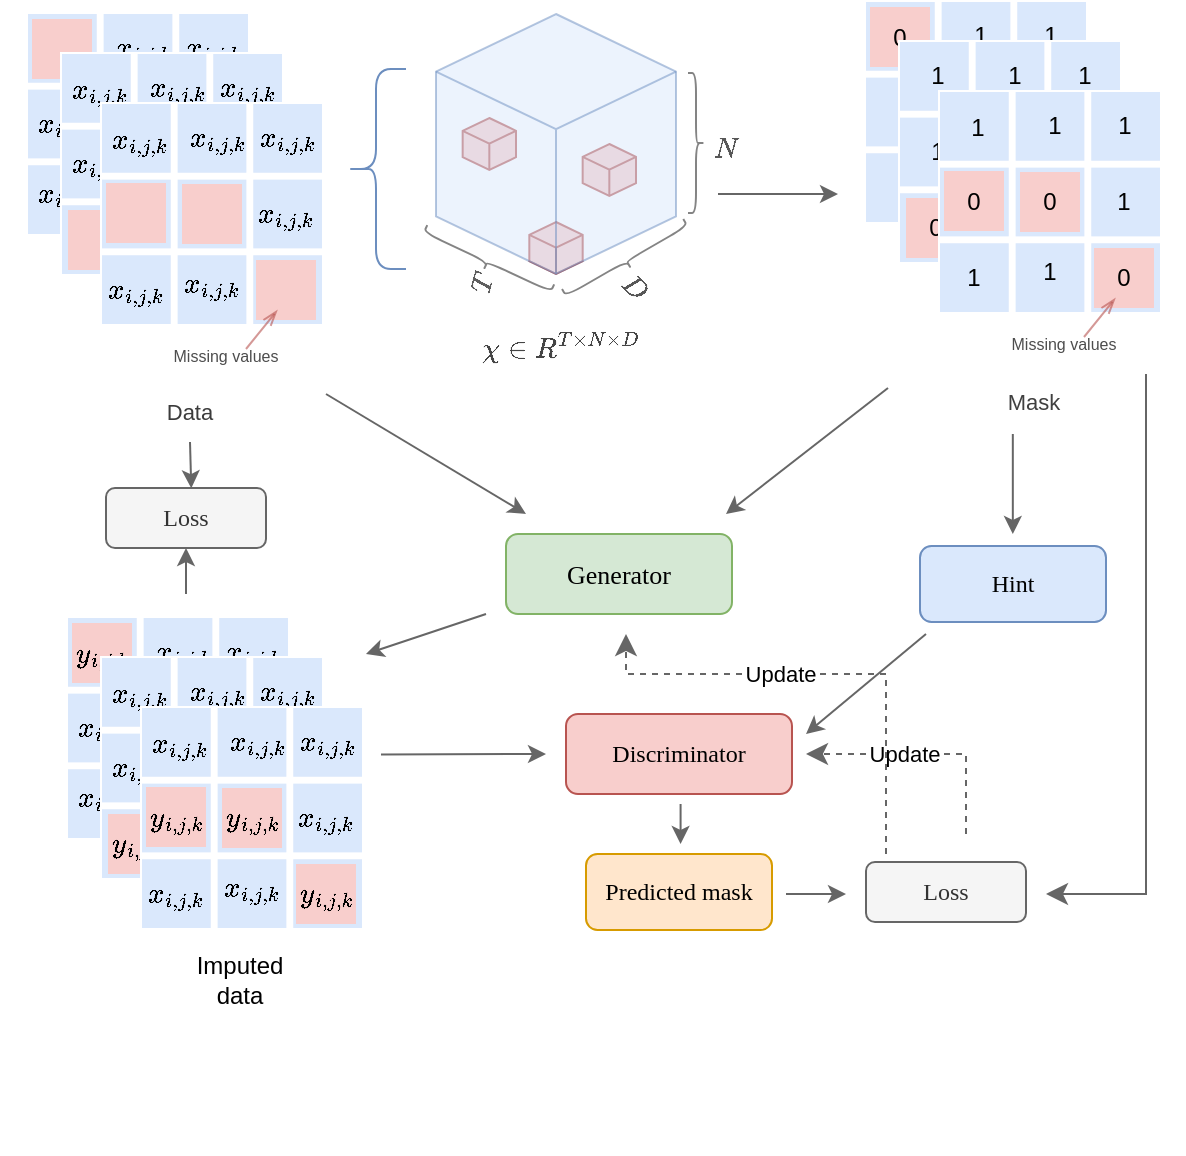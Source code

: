 <mxfile version="24.3.1" type="device">
  <diagram name="Page-1" id="YhezpF31wJ6bJmdl2Y2Z">
    <mxGraphModel dx="992" dy="638" grid="1" gridSize="10" guides="1" tooltips="1" connect="1" arrows="1" fold="1" page="1" pageScale="1" pageWidth="850" pageHeight="1100" math="1" shadow="0">
      <root>
        <mxCell id="0" />
        <mxCell id="1" parent="0" />
        <mxCell id="z5iBcChrrLm1V1ggghq2-243" value="" style="group" vertex="1" connectable="0" parent="1">
          <mxGeometry x="70" y="40" width="455.657" height="260" as="geometry" />
        </mxCell>
        <mxCell id="z5iBcChrrLm1V1ggghq2-235" value="" style="group;rotation=60;" vertex="1" connectable="0" parent="z5iBcChrrLm1V1ggghq2-243">
          <mxGeometry x="287.33" y="100.5" width="177.67" height="81" as="geometry" />
        </mxCell>
        <mxCell id="z5iBcChrrLm1V1ggghq2-236" value="" style="shape=curlyBracket;whiteSpace=wrap;html=1;rounded=1;labelPosition=left;verticalLabelPosition=middle;align=right;verticalAlign=middle;fillColor=#f5f5f5;strokeColor=#666666;rotation=-120;fontColor=#333333;opacity=80;" vertex="1" parent="z5iBcChrrLm1V1ggghq2-235">
          <mxGeometry x="19" y="-12" width="8" height="70" as="geometry" />
        </mxCell>
        <mxCell id="z5iBcChrrLm1V1ggghq2-237" value="&lt;div&gt;&lt;font color=&quot;#575757&quot;&gt;$$D$$&lt;/font&gt;&lt;/div&gt;" style="text;html=1;align=center;verticalAlign=middle;whiteSpace=wrap;rounded=0;rotation=45;" vertex="1" parent="z5iBcChrrLm1V1ggghq2-235">
          <mxGeometry x="-2" y="21" width="60" height="30" as="geometry" />
        </mxCell>
        <mxCell id="z5iBcChrrLm1V1ggghq2-240" value="&lt;font color=&quot;#454545&quot;&gt;$$\mathbf{\chi} \in R^{T\times N\times D}$$&lt;/font&gt;" style="text;html=1;align=center;verticalAlign=middle;whiteSpace=wrap;rounded=0;" vertex="1" parent="z5iBcChrrLm1V1ggghq2-235">
          <mxGeometry x="-197.33" y="51" width="375" height="30" as="geometry" />
        </mxCell>
        <mxCell id="z5iBcChrrLm1V1ggghq2-242" value="" style="group" vertex="1" connectable="0" parent="z5iBcChrrLm1V1ggghq2-243">
          <mxGeometry width="390" height="220" as="geometry" />
        </mxCell>
        <mxCell id="z5iBcChrrLm1V1ggghq2-13" value="" style="shape=curlyBracket;whiteSpace=wrap;html=1;rounded=1;labelPosition=left;verticalLabelPosition=middle;align=right;verticalAlign=middle;fillColor=#dae8fc;strokeColor=#6c8ebf;" vertex="1" parent="z5iBcChrrLm1V1ggghq2-242">
          <mxGeometry x="170" y="27.5" width="30" height="100" as="geometry" />
        </mxCell>
        <mxCell id="z5iBcChrrLm1V1ggghq2-209" value="" style="group" vertex="1" connectable="0" parent="z5iBcChrrLm1V1ggghq2-242">
          <mxGeometry width="170" height="220" as="geometry" />
        </mxCell>
        <mxCell id="z5iBcChrrLm1V1ggghq2-32" value="" style="group;fillColor=none;" vertex="1" connectable="0" parent="z5iBcChrrLm1V1ggghq2-209">
          <mxGeometry width="133" height="110" as="geometry" />
        </mxCell>
        <mxCell id="z5iBcChrrLm1V1ggghq2-118" value="" style="whiteSpace=wrap;html=1;aspect=fixed;strokeColor=none;" vertex="1" parent="z5iBcChrrLm1V1ggghq2-32">
          <mxGeometry x="10" y="-1" width="111" height="111" as="geometry" />
        </mxCell>
        <mxCell id="z5iBcChrrLm1V1ggghq2-10" value="" style="html=1;verticalLabelPosition=bottom;labelBackgroundColor=#ffffff;verticalAlign=top;shadow=0;dashed=0;strokeWidth=1;shape=mxgraph.ios7ui.iconGrid;fillColor=#dae8fc;gridSize=3,3;strokeColor=#6c8ebf;" vertex="1" parent="z5iBcChrrLm1V1ggghq2-32">
          <mxGeometry x="11" width="110" height="110" as="geometry" />
        </mxCell>
        <mxCell id="z5iBcChrrLm1V1ggghq2-18" value="" style="whiteSpace=wrap;html=1;aspect=fixed;fillColor=#f8cecc;strokeColor=none;" vertex="1" parent="z5iBcChrrLm1V1ggghq2-32">
          <mxGeometry x="51" y="40" width="30" height="30" as="geometry" />
        </mxCell>
        <mxCell id="z5iBcChrrLm1V1ggghq2-20" value="" style="whiteSpace=wrap;html=1;aspect=fixed;fillColor=#f8cecc;strokeColor=none;" vertex="1" parent="z5iBcChrrLm1V1ggghq2-32">
          <mxGeometry x="13" y="2.5" width="30" height="30" as="geometry" />
        </mxCell>
        <mxCell id="z5iBcChrrLm1V1ggghq2-22" value="&lt;div&gt;$$x_{i,j,k}$$&lt;/div&gt;" style="text;html=1;align=center;verticalAlign=middle;whiteSpace=wrap;rounded=0;" vertex="1" parent="z5iBcChrrLm1V1ggghq2-32">
          <mxGeometry y="75" width="60" height="30" as="geometry" />
        </mxCell>
        <mxCell id="z5iBcChrrLm1V1ggghq2-24" value="&lt;div&gt;$$x_{i,j,k}$$&lt;/div&gt;" style="text;html=1;align=center;verticalAlign=middle;whiteSpace=wrap;rounded=0;fillColor=none;" vertex="1" parent="z5iBcChrrLm1V1ggghq2-32">
          <mxGeometry y="40" width="60" height="30" as="geometry" />
        </mxCell>
        <mxCell id="z5iBcChrrLm1V1ggghq2-25" value="&lt;div&gt;$$x_{i,j,k}$$&lt;/div&gt;" style="text;html=1;align=center;verticalAlign=middle;whiteSpace=wrap;rounded=0;" vertex="1" parent="z5iBcChrrLm1V1ggghq2-32">
          <mxGeometry x="41" y="3" width="55" height="27" as="geometry" />
        </mxCell>
        <mxCell id="z5iBcChrrLm1V1ggghq2-26" value="&lt;div&gt;$$x_{i,j,k}$$&lt;/div&gt;" style="text;html=1;align=center;verticalAlign=middle;whiteSpace=wrap;rounded=0;" vertex="1" parent="z5iBcChrrLm1V1ggghq2-32">
          <mxGeometry x="36" y="75" width="60" height="30" as="geometry" />
        </mxCell>
        <mxCell id="z5iBcChrrLm1V1ggghq2-28" value="&lt;div&gt;$$x_{i,j,k}$$&lt;/div&gt;" style="text;html=1;align=center;verticalAlign=middle;whiteSpace=wrap;rounded=0;" vertex="1" parent="z5iBcChrrLm1V1ggghq2-32">
          <mxGeometry x="73" y="40" width="60" height="30" as="geometry" />
        </mxCell>
        <mxCell id="z5iBcChrrLm1V1ggghq2-31" value="&lt;div&gt;$$x_{i,j,k}$$&lt;/div&gt;" style="text;html=1;align=center;verticalAlign=middle;whiteSpace=wrap;rounded=0;" vertex="1" parent="z5iBcChrrLm1V1ggghq2-32">
          <mxGeometry x="75.5" y="3" width="55" height="27" as="geometry" />
        </mxCell>
        <mxCell id="z5iBcChrrLm1V1ggghq2-207" value="&lt;div&gt;$$x_{i,j,k}$$&lt;/div&gt;" style="text;html=1;align=center;verticalAlign=middle;whiteSpace=wrap;rounded=0;" vertex="1" parent="z5iBcChrrLm1V1ggghq2-32">
          <mxGeometry x="72.5" y="76" width="60" height="30" as="geometry" />
        </mxCell>
        <mxCell id="z5iBcChrrLm1V1ggghq2-178" value="" style="group;fillColor=none;" vertex="1" connectable="0" parent="z5iBcChrrLm1V1ggghq2-209">
          <mxGeometry x="17" y="20" width="133" height="110" as="geometry" />
        </mxCell>
        <mxCell id="z5iBcChrrLm1V1ggghq2-179" value="" style="whiteSpace=wrap;html=1;aspect=fixed;strokeColor=none;" vertex="1" parent="z5iBcChrrLm1V1ggghq2-178">
          <mxGeometry x="10" y="-1" width="111" height="111" as="geometry" />
        </mxCell>
        <mxCell id="z5iBcChrrLm1V1ggghq2-180" value="" style="html=1;verticalLabelPosition=bottom;labelBackgroundColor=#ffffff;verticalAlign=top;shadow=0;dashed=0;strokeWidth=1;shape=mxgraph.ios7ui.iconGrid;fillColor=#dae8fc;gridSize=3,3;strokeColor=#6c8ebf;" vertex="1" parent="z5iBcChrrLm1V1ggghq2-178">
          <mxGeometry x="11" width="110" height="110" as="geometry" />
        </mxCell>
        <mxCell id="z5iBcChrrLm1V1ggghq2-181" value="" style="whiteSpace=wrap;html=1;aspect=fixed;fillColor=#f8cecc;strokeColor=none;" vertex="1" parent="z5iBcChrrLm1V1ggghq2-178">
          <mxGeometry x="51" y="40" width="30" height="30" as="geometry" />
        </mxCell>
        <mxCell id="z5iBcChrrLm1V1ggghq2-182" value="" style="whiteSpace=wrap;html=1;aspect=fixed;fillColor=#f8cecc;strokeColor=none;" vertex="1" parent="z5iBcChrrLm1V1ggghq2-178">
          <mxGeometry x="88" y="78" width="30" height="30" as="geometry" />
        </mxCell>
        <mxCell id="z5iBcChrrLm1V1ggghq2-183" value="&lt;div&gt;$$x_{i,j,k}$$&lt;/div&gt;" style="text;html=1;align=center;verticalAlign=middle;whiteSpace=wrap;rounded=0;" vertex="1" parent="z5iBcChrrLm1V1ggghq2-178">
          <mxGeometry y="3" width="60" height="30" as="geometry" />
        </mxCell>
        <mxCell id="z5iBcChrrLm1V1ggghq2-184" value="&lt;div&gt;$$x_{i,j,k}$$&lt;/div&gt;" style="text;html=1;align=center;verticalAlign=middle;whiteSpace=wrap;rounded=0;fillColor=none;" vertex="1" parent="z5iBcChrrLm1V1ggghq2-178">
          <mxGeometry y="40" width="60" height="30" as="geometry" />
        </mxCell>
        <mxCell id="z5iBcChrrLm1V1ggghq2-185" value="&lt;div&gt;$$x_{i,j,k}$$&lt;/div&gt;" style="text;html=1;align=center;verticalAlign=middle;whiteSpace=wrap;rounded=0;" vertex="1" parent="z5iBcChrrLm1V1ggghq2-178">
          <mxGeometry x="41" y="3" width="55" height="27" as="geometry" />
        </mxCell>
        <mxCell id="z5iBcChrrLm1V1ggghq2-186" value="&lt;div&gt;$$x_{i,j,k}$$&lt;/div&gt;" style="text;html=1;align=center;verticalAlign=middle;whiteSpace=wrap;rounded=0;" vertex="1" parent="z5iBcChrrLm1V1ggghq2-178">
          <mxGeometry x="36" y="75" width="60" height="30" as="geometry" />
        </mxCell>
        <mxCell id="z5iBcChrrLm1V1ggghq2-187" value="&lt;div&gt;$$x_{i,j,k}$$&lt;/div&gt;" style="text;html=1;align=center;verticalAlign=middle;whiteSpace=wrap;rounded=0;" vertex="1" parent="z5iBcChrrLm1V1ggghq2-178">
          <mxGeometry x="73" y="40" width="60" height="30" as="geometry" />
        </mxCell>
        <mxCell id="z5iBcChrrLm1V1ggghq2-188" value="" style="whiteSpace=wrap;html=1;aspect=fixed;fillColor=#f8cecc;strokeColor=none;" vertex="1" parent="z5iBcChrrLm1V1ggghq2-178">
          <mxGeometry x="14" y="78" width="30" height="30" as="geometry" />
        </mxCell>
        <mxCell id="z5iBcChrrLm1V1ggghq2-189" value="&lt;div&gt;$$x_{i,j,k}$$&lt;/div&gt;" style="text;html=1;align=center;verticalAlign=middle;whiteSpace=wrap;rounded=0;" vertex="1" parent="z5iBcChrrLm1V1ggghq2-178">
          <mxGeometry x="75.5" y="3" width="55" height="27" as="geometry" />
        </mxCell>
        <mxCell id="z5iBcChrrLm1V1ggghq2-192" value="" style="group;fillColor=none;fontColor=#474747;" vertex="1" connectable="0" parent="z5iBcChrrLm1V1ggghq2-209">
          <mxGeometry x="37" y="45" width="133" height="175" as="geometry" />
        </mxCell>
        <mxCell id="z5iBcChrrLm1V1ggghq2-193" value="" style="whiteSpace=wrap;html=1;aspect=fixed;strokeColor=none;" vertex="1" parent="z5iBcChrrLm1V1ggghq2-192">
          <mxGeometry x="10" y="-1" width="111" height="111" as="geometry" />
        </mxCell>
        <mxCell id="z5iBcChrrLm1V1ggghq2-194" value="" style="html=1;verticalLabelPosition=bottom;labelBackgroundColor=#ffffff;verticalAlign=top;shadow=0;dashed=0;strokeWidth=1;shape=mxgraph.ios7ui.iconGrid;fillColor=#dae8fc;gridSize=3,3;strokeColor=#6c8ebf;" vertex="1" parent="z5iBcChrrLm1V1ggghq2-192">
          <mxGeometry x="11" width="110" height="110" as="geometry" />
        </mxCell>
        <mxCell id="z5iBcChrrLm1V1ggghq2-195" value="" style="whiteSpace=wrap;html=1;aspect=fixed;fillColor=#f8cecc;strokeColor=none;" vertex="1" parent="z5iBcChrrLm1V1ggghq2-192">
          <mxGeometry x="51" y="40" width="30" height="30" as="geometry" />
        </mxCell>
        <mxCell id="z5iBcChrrLm1V1ggghq2-196" value="" style="whiteSpace=wrap;html=1;aspect=fixed;fillColor=#f8cecc;strokeColor=none;" vertex="1" parent="z5iBcChrrLm1V1ggghq2-192">
          <mxGeometry x="88" y="78" width="30" height="30" as="geometry" />
        </mxCell>
        <mxCell id="z5iBcChrrLm1V1ggghq2-197" value="&lt;div&gt;$$x_{i,j,k}$$&lt;/div&gt;" style="text;html=1;align=center;verticalAlign=middle;whiteSpace=wrap;rounded=0;" vertex="1" parent="z5iBcChrrLm1V1ggghq2-192">
          <mxGeometry y="3" width="60" height="30" as="geometry" />
        </mxCell>
        <mxCell id="z5iBcChrrLm1V1ggghq2-199" value="&lt;div&gt;$$x_{i,j,k}$$&lt;/div&gt;" style="text;html=1;align=center;verticalAlign=middle;whiteSpace=wrap;rounded=0;" vertex="1" parent="z5iBcChrrLm1V1ggghq2-192">
          <mxGeometry x="41" y="3" width="55" height="27" as="geometry" />
        </mxCell>
        <mxCell id="z5iBcChrrLm1V1ggghq2-200" value="&lt;div&gt;$$x_{i,j,k}$$&lt;/div&gt;" style="text;html=1;align=center;verticalAlign=middle;whiteSpace=wrap;rounded=0;" vertex="1" parent="z5iBcChrrLm1V1ggghq2-192">
          <mxGeometry x="36" y="75" width="60" height="30" as="geometry" />
        </mxCell>
        <mxCell id="z5iBcChrrLm1V1ggghq2-201" value="&lt;div&gt;$$x_{i,j,k}$$&lt;/div&gt;" style="text;html=1;align=center;verticalAlign=middle;whiteSpace=wrap;rounded=0;" vertex="1" parent="z5iBcChrrLm1V1ggghq2-192">
          <mxGeometry x="73" y="40" width="60" height="30" as="geometry" />
        </mxCell>
        <mxCell id="z5iBcChrrLm1V1ggghq2-202" value="" style="whiteSpace=wrap;html=1;aspect=fixed;fillColor=#f8cecc;strokeColor=none;" vertex="1" parent="z5iBcChrrLm1V1ggghq2-192">
          <mxGeometry x="13" y="39.5" width="30" height="30" as="geometry" />
        </mxCell>
        <mxCell id="z5iBcChrrLm1V1ggghq2-203" value="&lt;div&gt;$$x_{i,j,k}$$&lt;/div&gt;" style="text;html=1;align=center;verticalAlign=middle;whiteSpace=wrap;rounded=0;" vertex="1" parent="z5iBcChrrLm1V1ggghq2-192">
          <mxGeometry x="75.5" y="3" width="55" height="27" as="geometry" />
        </mxCell>
        <mxCell id="z5iBcChrrLm1V1ggghq2-198" value="&lt;div&gt;$$x_{i,j,k}$$&lt;/div&gt;" style="text;html=1;align=center;verticalAlign=middle;whiteSpace=wrap;rounded=0;fillColor=none;" vertex="1" parent="z5iBcChrrLm1V1ggghq2-192">
          <mxGeometry x="-2" y="78" width="60" height="30" as="geometry" />
        </mxCell>
        <mxCell id="z5iBcChrrLm1V1ggghq2-211" value="&lt;font style=&quot;font-size: 8px;&quot; color=&quot;#4d4d4d&quot;&gt;Missing values&lt;/font&gt;" style="text;html=1;align=center;verticalAlign=middle;whiteSpace=wrap;rounded=0;" vertex="1" parent="z5iBcChrrLm1V1ggghq2-192">
          <mxGeometry x="43" y="110" width="60" height="30" as="geometry" />
        </mxCell>
        <mxCell id="z5iBcChrrLm1V1ggghq2-214" value="" style="endArrow=openThin;html=1;rounded=0;curved=1;fillColor=#f8cecc;strokeColor=#b85450;opacity=60;entryX=1.044;entryY=0.939;entryDx=0;entryDy=0;entryPerimeter=0;endFill=0;" edge="1" parent="z5iBcChrrLm1V1ggghq2-192" target="z5iBcChrrLm1V1ggghq2-200">
          <mxGeometry width="50" height="50" relative="1" as="geometry">
            <mxPoint x="83" y="122.5" as="sourcePoint" />
            <mxPoint x="103" y="102.5" as="targetPoint" />
          </mxGeometry>
        </mxCell>
        <mxCell id="z5iBcChrrLm1V1ggghq2-324" value="&lt;div style=&quot;font-size: 11px;&quot;&gt;&lt;font style=&quot;font-size: 11px;&quot; color=&quot;#3b3b3b&quot;&gt;Data&lt;/font&gt;&lt;/div&gt;" style="text;html=1;align=center;verticalAlign=middle;whiteSpace=wrap;rounded=0;" vertex="1" parent="z5iBcChrrLm1V1ggghq2-192">
          <mxGeometry x="25" y="139" width="60" height="30" as="geometry" />
        </mxCell>
        <mxCell id="z5iBcChrrLm1V1ggghq2-225" value="" style="group" vertex="1" connectable="0" parent="z5iBcChrrLm1V1ggghq2-242">
          <mxGeometry x="215" width="133.33" height="200" as="geometry" />
        </mxCell>
        <mxCell id="z5iBcChrrLm1V1ggghq2-231" value="" style="group;rotation=115;" vertex="1" connectable="0" parent="z5iBcChrrLm1V1ggghq2-225">
          <mxGeometry x="-10.33" y="103" width="60" height="70" as="geometry" />
        </mxCell>
        <mxCell id="z5iBcChrrLm1V1ggghq2-228" value="" style="shape=curlyBracket;whiteSpace=wrap;html=1;rounded=1;labelPosition=left;verticalLabelPosition=middle;align=right;verticalAlign=middle;fillColor=#f5f5f5;strokeColor=#666666;rotation=-65;fontColor=#333333;opacity=80;" vertex="1" parent="z5iBcChrrLm1V1ggghq2-231">
          <mxGeometry x="32" y="-14" width="8" height="70" as="geometry" />
        </mxCell>
        <mxCell id="z5iBcChrrLm1V1ggghq2-230" value="&lt;font color=&quot;#5e5e5e&quot;&gt;$$T$$&lt;/font&gt;" style="text;html=1;align=center;verticalAlign=middle;whiteSpace=wrap;rounded=0;rotation=-75;" vertex="1" parent="z5iBcChrrLm1V1ggghq2-231">
          <mxGeometry x="3" y="16.5" width="60" height="30" as="geometry" />
        </mxCell>
        <mxCell id="z5iBcChrrLm1V1ggghq2-241" value="" style="group" vertex="1" connectable="0" parent="z5iBcChrrLm1V1ggghq2-225">
          <mxGeometry width="120.0" height="130" as="geometry" />
        </mxCell>
        <mxCell id="z5iBcChrrLm1V1ggghq2-15" value="" style="html=1;shape=mxgraph.basic.isocube;isoAngle=15;fillColor=#f8cecc;strokeColor=#b85450;" vertex="1" parent="z5iBcChrrLm1V1ggghq2-241">
          <mxGeometry x="73.333" y="65" width="26.667" height="26" as="geometry" />
        </mxCell>
        <mxCell id="z5iBcChrrLm1V1ggghq2-16" value="" style="html=1;shape=mxgraph.basic.isocube;isoAngle=15;fillColor=#f8cecc;strokeColor=#b85450;" vertex="1" parent="z5iBcChrrLm1V1ggghq2-241">
          <mxGeometry x="13.333" y="52" width="26.667" height="26" as="geometry" />
        </mxCell>
        <mxCell id="z5iBcChrrLm1V1ggghq2-17" value="" style="html=1;shape=mxgraph.basic.isocube;isoAngle=15;fillColor=#f8cecc;strokeColor=#b85450;" vertex="1" parent="z5iBcChrrLm1V1ggghq2-241">
          <mxGeometry x="46.667" y="104" width="26.667" height="26" as="geometry" />
        </mxCell>
        <mxCell id="z5iBcChrrLm1V1ggghq2-12" value="" style="html=1;whiteSpace=wrap;shape=isoCube2;backgroundOutline=1;isoAngle=15;fillColor=#DAE8FC;strokeColor=#6c8ebf;opacity=50;fillStyle=auto;" vertex="1" parent="z5iBcChrrLm1V1ggghq2-241">
          <mxGeometry width="120.0" height="130" as="geometry" />
        </mxCell>
        <mxCell id="z5iBcChrrLm1V1ggghq2-232" value="" style="group" vertex="1" connectable="0" parent="z5iBcChrrLm1V1ggghq2-242">
          <mxGeometry x="330" y="29.5" width="60" height="70" as="geometry" />
        </mxCell>
        <mxCell id="z5iBcChrrLm1V1ggghq2-233" value="" style="shape=curlyBracket;whiteSpace=wrap;html=1;rounded=1;labelPosition=left;verticalLabelPosition=middle;align=right;verticalAlign=middle;fillColor=#f5f5f5;strokeColor=#666666;rotation=-180;fontColor=#333333;opacity=80;" vertex="1" parent="z5iBcChrrLm1V1ggghq2-232">
          <mxGeometry x="11" width="8" height="70" as="geometry" />
        </mxCell>
        <mxCell id="z5iBcChrrLm1V1ggghq2-234" value="&lt;div&gt;&lt;font color=&quot;#575757&quot;&gt;$$N$$&lt;/font&gt;&lt;/div&gt;" style="text;html=1;align=center;verticalAlign=middle;whiteSpace=wrap;rounded=0;" vertex="1" parent="z5iBcChrrLm1V1ggghq2-232">
          <mxGeometry y="22" width="60" height="30" as="geometry" />
        </mxCell>
        <mxCell id="z5iBcChrrLm1V1ggghq2-323" value="" style="endArrow=classic;html=1;rounded=0;fillColor=#f5f5f5;strokeColor=#666666;" edge="1" parent="z5iBcChrrLm1V1ggghq2-243">
          <mxGeometry width="50" height="50" relative="1" as="geometry">
            <mxPoint x="356" y="90" as="sourcePoint" />
            <mxPoint x="416" y="90" as="targetPoint" />
          </mxGeometry>
        </mxCell>
        <mxCell id="z5iBcChrrLm1V1ggghq2-375" value="&lt;font face=&quot;Georgia&quot;&gt;Loss&lt;/font&gt;" style="rounded=1;whiteSpace=wrap;html=1;fillColor=#f5f5f5;fontColor=#333333;strokeColor=#666666;movable=1;resizable=1;rotatable=1;deletable=1;editable=1;locked=0;connectable=1;" vertex="1" parent="z5iBcChrrLm1V1ggghq2-243">
          <mxGeometry x="50" y="237" width="80" height="30" as="geometry" />
        </mxCell>
        <mxCell id="z5iBcChrrLm1V1ggghq2-376" value="" style="endArrow=classic;html=1;rounded=0;fillColor=#f5f5f5;strokeColor=#666666;entryX=0.533;entryY=0.003;entryDx=0;entryDy=0;entryPerimeter=0;exitX=0.5;exitY=1;exitDx=0;exitDy=0;" edge="1" parent="z5iBcChrrLm1V1ggghq2-243" source="z5iBcChrrLm1V1ggghq2-324" target="z5iBcChrrLm1V1ggghq2-375">
          <mxGeometry width="50" height="50" relative="1" as="geometry">
            <mxPoint x="130" y="220" as="sourcePoint" />
            <mxPoint x="100" y="230" as="targetPoint" />
          </mxGeometry>
        </mxCell>
        <mxCell id="z5iBcChrrLm1V1ggghq2-284" value="" style="group" vertex="1" connectable="0" parent="1">
          <mxGeometry x="489" y="34" width="170" height="215" as="geometry" />
        </mxCell>
        <mxCell id="z5iBcChrrLm1V1ggghq2-285" value="" style="group;fillColor=none;" vertex="1" connectable="0" parent="z5iBcChrrLm1V1ggghq2-284">
          <mxGeometry width="133" height="110" as="geometry" />
        </mxCell>
        <mxCell id="z5iBcChrrLm1V1ggghq2-286" value="" style="whiteSpace=wrap;html=1;aspect=fixed;strokeColor=none;" vertex="1" parent="z5iBcChrrLm1V1ggghq2-285">
          <mxGeometry x="10" y="-1" width="111" height="111" as="geometry" />
        </mxCell>
        <mxCell id="z5iBcChrrLm1V1ggghq2-287" value="" style="html=1;verticalLabelPosition=bottom;labelBackgroundColor=#ffffff;verticalAlign=top;shadow=0;dashed=0;strokeWidth=1;shape=mxgraph.ios7ui.iconGrid;fillColor=#dae8fc;gridSize=3,3;strokeColor=#6c8ebf;" vertex="1" parent="z5iBcChrrLm1V1ggghq2-285">
          <mxGeometry x="11" width="110" height="110" as="geometry" />
        </mxCell>
        <mxCell id="z5iBcChrrLm1V1ggghq2-288" value="" style="whiteSpace=wrap;html=1;aspect=fixed;fillColor=#f8cecc;strokeColor=none;" vertex="1" parent="z5iBcChrrLm1V1ggghq2-285">
          <mxGeometry x="51" y="40" width="30" height="30" as="geometry" />
        </mxCell>
        <mxCell id="z5iBcChrrLm1V1ggghq2-289" value="0" style="whiteSpace=wrap;html=1;aspect=fixed;fillColor=#f8cecc;strokeColor=none;" vertex="1" parent="z5iBcChrrLm1V1ggghq2-285">
          <mxGeometry x="13" y="2.5" width="30" height="30" as="geometry" />
        </mxCell>
        <mxCell id="z5iBcChrrLm1V1ggghq2-290" value="1" style="text;html=1;align=center;verticalAlign=middle;whiteSpace=wrap;rounded=0;" vertex="1" parent="z5iBcChrrLm1V1ggghq2-285">
          <mxGeometry y="75" width="60" height="30" as="geometry" />
        </mxCell>
        <mxCell id="z5iBcChrrLm1V1ggghq2-291" value="1" style="text;html=1;align=center;verticalAlign=middle;whiteSpace=wrap;rounded=0;fillColor=none;" vertex="1" parent="z5iBcChrrLm1V1ggghq2-285">
          <mxGeometry y="40" width="60" height="30" as="geometry" />
        </mxCell>
        <mxCell id="z5iBcChrrLm1V1ggghq2-292" value="1" style="text;html=1;align=center;verticalAlign=middle;whiteSpace=wrap;rounded=0;" vertex="1" parent="z5iBcChrrLm1V1ggghq2-285">
          <mxGeometry x="41" y="3" width="55" height="27" as="geometry" />
        </mxCell>
        <mxCell id="z5iBcChrrLm1V1ggghq2-293" value="&lt;div&gt;$$x_{i,j,k}$$&lt;/div&gt;" style="text;html=1;align=center;verticalAlign=middle;whiteSpace=wrap;rounded=0;" vertex="1" parent="z5iBcChrrLm1V1ggghq2-285">
          <mxGeometry x="36" y="75" width="60" height="30" as="geometry" />
        </mxCell>
        <mxCell id="z5iBcChrrLm1V1ggghq2-294" value="&lt;div&gt;$$x_{i,j,k}$$&lt;/div&gt;" style="text;html=1;align=center;verticalAlign=middle;whiteSpace=wrap;rounded=0;" vertex="1" parent="z5iBcChrrLm1V1ggghq2-285">
          <mxGeometry x="73" y="40" width="60" height="30" as="geometry" />
        </mxCell>
        <mxCell id="z5iBcChrrLm1V1ggghq2-295" value="1" style="text;html=1;align=center;verticalAlign=middle;whiteSpace=wrap;rounded=0;" vertex="1" parent="z5iBcChrrLm1V1ggghq2-285">
          <mxGeometry x="75.5" y="3" width="55" height="27" as="geometry" />
        </mxCell>
        <mxCell id="z5iBcChrrLm1V1ggghq2-296" value="&lt;div&gt;$$x_{i,j,k}$$&lt;/div&gt;" style="text;html=1;align=center;verticalAlign=middle;whiteSpace=wrap;rounded=0;" vertex="1" parent="z5iBcChrrLm1V1ggghq2-285">
          <mxGeometry x="72.5" y="76" width="60" height="30" as="geometry" />
        </mxCell>
        <mxCell id="z5iBcChrrLm1V1ggghq2-297" value="" style="group;fillColor=none;" vertex="1" connectable="0" parent="z5iBcChrrLm1V1ggghq2-284">
          <mxGeometry x="17" y="20" width="133" height="110" as="geometry" />
        </mxCell>
        <mxCell id="z5iBcChrrLm1V1ggghq2-298" value="" style="whiteSpace=wrap;html=1;aspect=fixed;strokeColor=none;" vertex="1" parent="z5iBcChrrLm1V1ggghq2-297">
          <mxGeometry x="10" y="-1" width="111" height="111" as="geometry" />
        </mxCell>
        <mxCell id="z5iBcChrrLm1V1ggghq2-299" value="" style="html=1;verticalLabelPosition=bottom;labelBackgroundColor=#ffffff;verticalAlign=top;shadow=0;dashed=0;strokeWidth=1;shape=mxgraph.ios7ui.iconGrid;fillColor=#dae8fc;gridSize=3,3;strokeColor=#6c8ebf;" vertex="1" parent="z5iBcChrrLm1V1ggghq2-297">
          <mxGeometry x="11" width="110" height="110" as="geometry" />
        </mxCell>
        <mxCell id="z5iBcChrrLm1V1ggghq2-300" value="" style="whiteSpace=wrap;html=1;aspect=fixed;fillColor=#f8cecc;strokeColor=none;" vertex="1" parent="z5iBcChrrLm1V1ggghq2-297">
          <mxGeometry x="51" y="40" width="30" height="30" as="geometry" />
        </mxCell>
        <mxCell id="z5iBcChrrLm1V1ggghq2-301" value="" style="whiteSpace=wrap;html=1;aspect=fixed;fillColor=#f8cecc;strokeColor=none;" vertex="1" parent="z5iBcChrrLm1V1ggghq2-297">
          <mxGeometry x="88" y="78" width="30" height="30" as="geometry" />
        </mxCell>
        <mxCell id="z5iBcChrrLm1V1ggghq2-302" value="1" style="text;html=1;align=center;verticalAlign=middle;whiteSpace=wrap;rounded=0;" vertex="1" parent="z5iBcChrrLm1V1ggghq2-297">
          <mxGeometry y="3" width="60" height="27" as="geometry" />
        </mxCell>
        <mxCell id="z5iBcChrrLm1V1ggghq2-303" value="1" style="text;html=1;align=center;verticalAlign=middle;whiteSpace=wrap;rounded=0;fillColor=none;" vertex="1" parent="z5iBcChrrLm1V1ggghq2-297">
          <mxGeometry y="40" width="60" height="30" as="geometry" />
        </mxCell>
        <mxCell id="z5iBcChrrLm1V1ggghq2-304" value="1" style="text;html=1;align=center;verticalAlign=middle;whiteSpace=wrap;rounded=0;" vertex="1" parent="z5iBcChrrLm1V1ggghq2-297">
          <mxGeometry x="41" y="3" width="55" height="27" as="geometry" />
        </mxCell>
        <mxCell id="z5iBcChrrLm1V1ggghq2-305" value="&lt;div&gt;$$x_{i,j,k}$$&lt;/div&gt;" style="text;html=1;align=center;verticalAlign=middle;whiteSpace=wrap;rounded=0;" vertex="1" parent="z5iBcChrrLm1V1ggghq2-297">
          <mxGeometry x="36" y="75" width="60" height="30" as="geometry" />
        </mxCell>
        <mxCell id="z5iBcChrrLm1V1ggghq2-306" value="&lt;div&gt;$$x_{i,j,k}$$&lt;/div&gt;" style="text;html=1;align=center;verticalAlign=middle;whiteSpace=wrap;rounded=0;" vertex="1" parent="z5iBcChrrLm1V1ggghq2-297">
          <mxGeometry x="73" y="40" width="60" height="30" as="geometry" />
        </mxCell>
        <mxCell id="z5iBcChrrLm1V1ggghq2-307" value="0" style="whiteSpace=wrap;html=1;aspect=fixed;fillColor=#f8cecc;strokeColor=none;" vertex="1" parent="z5iBcChrrLm1V1ggghq2-297">
          <mxGeometry x="14" y="78" width="30" height="30" as="geometry" />
        </mxCell>
        <mxCell id="z5iBcChrrLm1V1ggghq2-308" value="1" style="text;html=1;align=center;verticalAlign=middle;whiteSpace=wrap;rounded=0;" vertex="1" parent="z5iBcChrrLm1V1ggghq2-297">
          <mxGeometry x="75.5" y="3" width="55" height="27" as="geometry" />
        </mxCell>
        <mxCell id="z5iBcChrrLm1V1ggghq2-309" value="" style="group;fillColor=none;fontColor=#474747;" vertex="1" connectable="0" parent="z5iBcChrrLm1V1ggghq2-284">
          <mxGeometry x="37" y="45" width="133" height="170" as="geometry" />
        </mxCell>
        <mxCell id="z5iBcChrrLm1V1ggghq2-310" value="" style="whiteSpace=wrap;html=1;aspect=fixed;strokeColor=none;" vertex="1" parent="z5iBcChrrLm1V1ggghq2-309">
          <mxGeometry x="10" y="-1" width="111" height="111" as="geometry" />
        </mxCell>
        <mxCell id="z5iBcChrrLm1V1ggghq2-311" value="" style="html=1;verticalLabelPosition=bottom;labelBackgroundColor=#ffffff;verticalAlign=top;shadow=0;dashed=0;strokeWidth=1;shape=mxgraph.ios7ui.iconGrid;fillColor=#dae8fc;gridSize=3,3;strokeColor=#6c8ebf;" vertex="1" parent="z5iBcChrrLm1V1ggghq2-309">
          <mxGeometry x="11" width="110" height="110" as="geometry" />
        </mxCell>
        <mxCell id="z5iBcChrrLm1V1ggghq2-312" value="0" style="whiteSpace=wrap;html=1;aspect=fixed;fillColor=#f8cecc;strokeColor=none;" vertex="1" parent="z5iBcChrrLm1V1ggghq2-309">
          <mxGeometry x="51" y="40" width="30" height="30" as="geometry" />
        </mxCell>
        <mxCell id="z5iBcChrrLm1V1ggghq2-313" value="0" style="whiteSpace=wrap;html=1;aspect=fixed;fillColor=#f8cecc;strokeColor=none;" vertex="1" parent="z5iBcChrrLm1V1ggghq2-309">
          <mxGeometry x="88" y="78" width="30" height="30" as="geometry" />
        </mxCell>
        <mxCell id="z5iBcChrrLm1V1ggghq2-314" value="1" style="text;html=1;align=center;verticalAlign=middle;whiteSpace=wrap;rounded=0;" vertex="1" parent="z5iBcChrrLm1V1ggghq2-309">
          <mxGeometry y="3" width="60" height="30" as="geometry" />
        </mxCell>
        <mxCell id="z5iBcChrrLm1V1ggghq2-315" value="1" style="text;html=1;align=center;verticalAlign=middle;whiteSpace=wrap;rounded=0;" vertex="1" parent="z5iBcChrrLm1V1ggghq2-309">
          <mxGeometry x="41" y="3" width="55" height="27" as="geometry" />
        </mxCell>
        <mxCell id="z5iBcChrrLm1V1ggghq2-316" value="1" style="text;html=1;align=center;verticalAlign=middle;whiteSpace=wrap;rounded=0;" vertex="1" parent="z5iBcChrrLm1V1ggghq2-309">
          <mxGeometry x="36" y="75" width="60" height="30" as="geometry" />
        </mxCell>
        <mxCell id="z5iBcChrrLm1V1ggghq2-317" value="1" style="text;html=1;align=center;verticalAlign=middle;whiteSpace=wrap;rounded=0;" vertex="1" parent="z5iBcChrrLm1V1ggghq2-309">
          <mxGeometry x="73" y="40" width="60" height="30" as="geometry" />
        </mxCell>
        <mxCell id="z5iBcChrrLm1V1ggghq2-318" value="0" style="whiteSpace=wrap;html=1;aspect=fixed;fillColor=#f8cecc;strokeColor=none;" vertex="1" parent="z5iBcChrrLm1V1ggghq2-309">
          <mxGeometry x="13" y="39.5" width="30" height="30" as="geometry" />
        </mxCell>
        <mxCell id="z5iBcChrrLm1V1ggghq2-319" value="1" style="text;html=1;align=center;verticalAlign=middle;whiteSpace=wrap;rounded=0;" vertex="1" parent="z5iBcChrrLm1V1ggghq2-309">
          <mxGeometry x="75.5" y="3" width="55" height="27" as="geometry" />
        </mxCell>
        <mxCell id="z5iBcChrrLm1V1ggghq2-320" value="1" style="text;html=1;align=center;verticalAlign=middle;whiteSpace=wrap;rounded=0;fillColor=none;" vertex="1" parent="z5iBcChrrLm1V1ggghq2-309">
          <mxGeometry x="-2" y="78" width="60" height="30" as="geometry" />
        </mxCell>
        <mxCell id="z5iBcChrrLm1V1ggghq2-321" value="&lt;font style=&quot;font-size: 8px;&quot; color=&quot;#4d4d4d&quot;&gt;Missing values&lt;/font&gt;" style="text;html=1;align=center;verticalAlign=middle;whiteSpace=wrap;rounded=0;" vertex="1" parent="z5iBcChrrLm1V1ggghq2-309">
          <mxGeometry x="43" y="110" width="60" height="30" as="geometry" />
        </mxCell>
        <mxCell id="z5iBcChrrLm1V1ggghq2-322" value="" style="endArrow=openThin;html=1;rounded=0;curved=1;fillColor=#f8cecc;strokeColor=#b85450;opacity=60;entryX=1.044;entryY=0.939;entryDx=0;entryDy=0;entryPerimeter=0;endFill=0;" edge="1" parent="z5iBcChrrLm1V1ggghq2-309" target="z5iBcChrrLm1V1ggghq2-316">
          <mxGeometry width="50" height="50" relative="1" as="geometry">
            <mxPoint x="83" y="122.5" as="sourcePoint" />
            <mxPoint x="103" y="102.5" as="targetPoint" />
          </mxGeometry>
        </mxCell>
        <mxCell id="z5iBcChrrLm1V1ggghq2-325" value="&lt;div&gt;&lt;font style=&quot;font-size: 11px;&quot; color=&quot;#404040&quot;&gt;Mask&lt;/font&gt;&lt;/div&gt;" style="text;html=1;align=center;verticalAlign=middle;whiteSpace=wrap;rounded=0;" vertex="1" parent="z5iBcChrrLm1V1ggghq2-309">
          <mxGeometry x="28" y="140" width="60" height="30" as="geometry" />
        </mxCell>
        <mxCell id="z5iBcChrrLm1V1ggghq2-328" value="&lt;font style=&quot;font-size: 13px;&quot; face=&quot;Georgia&quot;&gt;Generator&lt;br&gt;&lt;/font&gt;" style="rounded=1;whiteSpace=wrap;html=1;glass=0;fillColor=#d5e8d4;strokeColor=#82b366;shadow=0;" vertex="1" parent="1">
          <mxGeometry x="320" y="300" width="113" height="40" as="geometry" />
        </mxCell>
        <mxCell id="z5iBcChrrLm1V1ggghq2-329" value="" style="endArrow=classic;html=1;rounded=0;fillColor=#f5f5f5;strokeColor=#666666;endFill=1;" edge="1" parent="1">
          <mxGeometry width="50" height="50" relative="1" as="geometry">
            <mxPoint x="230" y="230" as="sourcePoint" />
            <mxPoint x="330" y="290" as="targetPoint" />
          </mxGeometry>
        </mxCell>
        <mxCell id="z5iBcChrrLm1V1ggghq2-330" value="" style="endArrow=classic;html=1;rounded=0;exitX=0.936;exitY=1.183;exitDx=0;exitDy=0;exitPerimeter=0;fillColor=#f5f5f5;strokeColor=#666666;endFill=1;" edge="1" parent="1" source="z5iBcChrrLm1V1ggghq2-240">
          <mxGeometry width="50" height="50" relative="1" as="geometry">
            <mxPoint x="240" y="240" as="sourcePoint" />
            <mxPoint x="430" y="290" as="targetPoint" />
          </mxGeometry>
        </mxCell>
        <mxCell id="z5iBcChrrLm1V1ggghq2-331" value="" style="group" vertex="1" connectable="0" parent="1">
          <mxGeometry x="90" y="320" width="170" height="290" as="geometry" />
        </mxCell>
        <mxCell id="z5iBcChrrLm1V1ggghq2-332" value="" style="group;fillColor=none;" vertex="1" connectable="0" parent="z5iBcChrrLm1V1ggghq2-331">
          <mxGeometry y="22" width="133" height="110" as="geometry" />
        </mxCell>
        <mxCell id="z5iBcChrrLm1V1ggghq2-333" value="" style="whiteSpace=wrap;html=1;aspect=fixed;strokeColor=none;" vertex="1" parent="z5iBcChrrLm1V1ggghq2-332">
          <mxGeometry x="10" y="-1" width="111" height="111" as="geometry" />
        </mxCell>
        <mxCell id="z5iBcChrrLm1V1ggghq2-334" value="" style="html=1;verticalLabelPosition=bottom;labelBackgroundColor=#ffffff;verticalAlign=top;shadow=0;dashed=0;strokeWidth=1;shape=mxgraph.ios7ui.iconGrid;fillColor=#dae8fc;gridSize=3,3;strokeColor=#6c8ebf;" vertex="1" parent="z5iBcChrrLm1V1ggghq2-332">
          <mxGeometry x="11" width="110" height="110" as="geometry" />
        </mxCell>
        <mxCell id="z5iBcChrrLm1V1ggghq2-335" value="" style="whiteSpace=wrap;html=1;aspect=fixed;fillColor=#f8cecc;strokeColor=none;" vertex="1" parent="z5iBcChrrLm1V1ggghq2-332">
          <mxGeometry x="51" y="40" width="30" height="30" as="geometry" />
        </mxCell>
        <mxCell id="z5iBcChrrLm1V1ggghq2-336" value="$$y_{i,j,k}$$" style="whiteSpace=wrap;html=1;aspect=fixed;fillColor=#f8cecc;strokeColor=none;" vertex="1" parent="z5iBcChrrLm1V1ggghq2-332">
          <mxGeometry x="13" y="2.5" width="30" height="30" as="geometry" />
        </mxCell>
        <mxCell id="z5iBcChrrLm1V1ggghq2-337" value="&lt;div&gt;$$x_{i,j,k}$$&lt;/div&gt;" style="text;html=1;align=center;verticalAlign=middle;whiteSpace=wrap;rounded=0;" vertex="1" parent="z5iBcChrrLm1V1ggghq2-332">
          <mxGeometry y="75" width="60" height="30" as="geometry" />
        </mxCell>
        <mxCell id="z5iBcChrrLm1V1ggghq2-338" value="&lt;div&gt;$$x_{i,j,k}$$&lt;/div&gt;" style="text;html=1;align=center;verticalAlign=middle;whiteSpace=wrap;rounded=0;fillColor=none;" vertex="1" parent="z5iBcChrrLm1V1ggghq2-332">
          <mxGeometry y="40" width="60" height="30" as="geometry" />
        </mxCell>
        <mxCell id="z5iBcChrrLm1V1ggghq2-339" value="&lt;div&gt;$$x_{i,j,k}$$&lt;/div&gt;" style="text;html=1;align=center;verticalAlign=middle;whiteSpace=wrap;rounded=0;" vertex="1" parent="z5iBcChrrLm1V1ggghq2-332">
          <mxGeometry x="41" y="3" width="55" height="27" as="geometry" />
        </mxCell>
        <mxCell id="z5iBcChrrLm1V1ggghq2-340" value="&lt;div&gt;$$x_{i,j,k}$$&lt;/div&gt;" style="text;html=1;align=center;verticalAlign=middle;whiteSpace=wrap;rounded=0;" vertex="1" parent="z5iBcChrrLm1V1ggghq2-332">
          <mxGeometry x="36" y="75" width="60" height="30" as="geometry" />
        </mxCell>
        <mxCell id="z5iBcChrrLm1V1ggghq2-341" value="&lt;div&gt;$$x_{i,j,k}$$&lt;/div&gt;" style="text;html=1;align=center;verticalAlign=middle;whiteSpace=wrap;rounded=0;" vertex="1" parent="z5iBcChrrLm1V1ggghq2-332">
          <mxGeometry x="73" y="40" width="60" height="30" as="geometry" />
        </mxCell>
        <mxCell id="z5iBcChrrLm1V1ggghq2-342" value="&lt;div&gt;$$x_{i,j,k}$$&lt;/div&gt;" style="text;html=1;align=center;verticalAlign=middle;whiteSpace=wrap;rounded=0;" vertex="1" parent="z5iBcChrrLm1V1ggghq2-332">
          <mxGeometry x="75.5" y="3" width="55" height="27" as="geometry" />
        </mxCell>
        <mxCell id="z5iBcChrrLm1V1ggghq2-343" value="&lt;div&gt;$$x_{i,j,k}$$&lt;/div&gt;" style="text;html=1;align=center;verticalAlign=middle;whiteSpace=wrap;rounded=0;" vertex="1" parent="z5iBcChrrLm1V1ggghq2-332">
          <mxGeometry x="72.5" y="76" width="60" height="30" as="geometry" />
        </mxCell>
        <mxCell id="z5iBcChrrLm1V1ggghq2-344" value="" style="group;fillColor=none;" vertex="1" connectable="0" parent="z5iBcChrrLm1V1ggghq2-331">
          <mxGeometry x="17" y="42" width="133" height="110" as="geometry" />
        </mxCell>
        <mxCell id="z5iBcChrrLm1V1ggghq2-345" value="" style="whiteSpace=wrap;html=1;aspect=fixed;strokeColor=none;" vertex="1" parent="z5iBcChrrLm1V1ggghq2-344">
          <mxGeometry x="10" y="-1" width="111" height="111" as="geometry" />
        </mxCell>
        <mxCell id="z5iBcChrrLm1V1ggghq2-346" value="" style="html=1;verticalLabelPosition=bottom;labelBackgroundColor=#ffffff;verticalAlign=top;shadow=0;dashed=0;strokeWidth=1;shape=mxgraph.ios7ui.iconGrid;fillColor=#dae8fc;gridSize=3,3;strokeColor=#6c8ebf;" vertex="1" parent="z5iBcChrrLm1V1ggghq2-344">
          <mxGeometry x="11" width="110" height="110" as="geometry" />
        </mxCell>
        <mxCell id="z5iBcChrrLm1V1ggghq2-347" value="" style="whiteSpace=wrap;html=1;aspect=fixed;fillColor=#f8cecc;strokeColor=none;" vertex="1" parent="z5iBcChrrLm1V1ggghq2-344">
          <mxGeometry x="51" y="40" width="30" height="30" as="geometry" />
        </mxCell>
        <mxCell id="z5iBcChrrLm1V1ggghq2-348" value="" style="whiteSpace=wrap;html=1;aspect=fixed;fillColor=#f8cecc;strokeColor=none;" vertex="1" parent="z5iBcChrrLm1V1ggghq2-344">
          <mxGeometry x="88" y="78" width="30" height="30" as="geometry" />
        </mxCell>
        <mxCell id="z5iBcChrrLm1V1ggghq2-349" value="&lt;div&gt;$$x_{i,j,k}$$&lt;/div&gt;" style="text;html=1;align=center;verticalAlign=middle;whiteSpace=wrap;rounded=0;" vertex="1" parent="z5iBcChrrLm1V1ggghq2-344">
          <mxGeometry y="3" width="60" height="30" as="geometry" />
        </mxCell>
        <mxCell id="z5iBcChrrLm1V1ggghq2-350" value="&lt;div&gt;$$x_{i,j,k}$$&lt;/div&gt;" style="text;html=1;align=center;verticalAlign=middle;whiteSpace=wrap;rounded=0;fillColor=none;" vertex="1" parent="z5iBcChrrLm1V1ggghq2-344">
          <mxGeometry y="40" width="60" height="30" as="geometry" />
        </mxCell>
        <mxCell id="z5iBcChrrLm1V1ggghq2-351" value="&lt;div&gt;$$x_{i,j,k}$$&lt;/div&gt;" style="text;html=1;align=center;verticalAlign=middle;whiteSpace=wrap;rounded=0;" vertex="1" parent="z5iBcChrrLm1V1ggghq2-344">
          <mxGeometry x="41" y="3" width="55" height="27" as="geometry" />
        </mxCell>
        <mxCell id="z5iBcChrrLm1V1ggghq2-352" value="&lt;div&gt;$$x_{i,j,k}$$&lt;/div&gt;" style="text;html=1;align=center;verticalAlign=middle;whiteSpace=wrap;rounded=0;" vertex="1" parent="z5iBcChrrLm1V1ggghq2-344">
          <mxGeometry x="36" y="75" width="60" height="30" as="geometry" />
        </mxCell>
        <mxCell id="z5iBcChrrLm1V1ggghq2-353" value="&lt;div&gt;$$x_{i,j,k}$$&lt;/div&gt;" style="text;html=1;align=center;verticalAlign=middle;whiteSpace=wrap;rounded=0;" vertex="1" parent="z5iBcChrrLm1V1ggghq2-344">
          <mxGeometry x="73" y="40" width="60" height="30" as="geometry" />
        </mxCell>
        <mxCell id="z5iBcChrrLm1V1ggghq2-354" value="$$y_{i,j,k}$$" style="whiteSpace=wrap;html=1;aspect=fixed;fillColor=#f8cecc;strokeColor=none;" vertex="1" parent="z5iBcChrrLm1V1ggghq2-344">
          <mxGeometry x="14" y="78" width="30" height="30" as="geometry" />
        </mxCell>
        <mxCell id="z5iBcChrrLm1V1ggghq2-355" value="&lt;div&gt;$$x_{i,j,k}$$&lt;/div&gt;" style="text;html=1;align=center;verticalAlign=middle;whiteSpace=wrap;rounded=0;" vertex="1" parent="z5iBcChrrLm1V1ggghq2-344">
          <mxGeometry x="75.5" y="3" width="55" height="27" as="geometry" />
        </mxCell>
        <mxCell id="z5iBcChrrLm1V1ggghq2-356" value="" style="group;fillColor=none;fontColor=#474747;" vertex="1" connectable="0" parent="z5iBcChrrLm1V1ggghq2-331">
          <mxGeometry x="37" y="67" width="133" height="175" as="geometry" />
        </mxCell>
        <mxCell id="z5iBcChrrLm1V1ggghq2-357" value="" style="whiteSpace=wrap;html=1;aspect=fixed;strokeColor=none;" vertex="1" parent="z5iBcChrrLm1V1ggghq2-356">
          <mxGeometry x="10" y="-1" width="111" height="111" as="geometry" />
        </mxCell>
        <mxCell id="z5iBcChrrLm1V1ggghq2-358" value="" style="html=1;verticalLabelPosition=bottom;labelBackgroundColor=#ffffff;verticalAlign=top;shadow=0;dashed=0;strokeWidth=1;shape=mxgraph.ios7ui.iconGrid;fillColor=#dae8fc;gridSize=3,3;strokeColor=#6c8ebf;" vertex="1" parent="z5iBcChrrLm1V1ggghq2-356">
          <mxGeometry x="11" width="110" height="110" as="geometry" />
        </mxCell>
        <mxCell id="z5iBcChrrLm1V1ggghq2-359" value="" style="whiteSpace=wrap;html=1;aspect=fixed;fillColor=#f8cecc;strokeColor=none;" vertex="1" parent="z5iBcChrrLm1V1ggghq2-356">
          <mxGeometry x="51" y="40" width="30" height="30" as="geometry" />
        </mxCell>
        <mxCell id="z5iBcChrrLm1V1ggghq2-360" value="$$y_{i,j,k}$$" style="whiteSpace=wrap;html=1;aspect=fixed;fillColor=#f8cecc;strokeColor=none;" vertex="1" parent="z5iBcChrrLm1V1ggghq2-356">
          <mxGeometry x="88" y="78" width="30" height="30" as="geometry" />
        </mxCell>
        <mxCell id="z5iBcChrrLm1V1ggghq2-361" value="&lt;div&gt;$$x_{i,j,k}$$&lt;/div&gt;" style="text;html=1;align=center;verticalAlign=middle;whiteSpace=wrap;rounded=0;" vertex="1" parent="z5iBcChrrLm1V1ggghq2-356">
          <mxGeometry y="3" width="60" height="30" as="geometry" />
        </mxCell>
        <mxCell id="z5iBcChrrLm1V1ggghq2-362" value="&lt;div&gt;$$x_{i,j,k}$$&lt;/div&gt;" style="text;html=1;align=center;verticalAlign=middle;whiteSpace=wrap;rounded=0;" vertex="1" parent="z5iBcChrrLm1V1ggghq2-356">
          <mxGeometry x="41" y="3" width="55" height="27" as="geometry" />
        </mxCell>
        <mxCell id="z5iBcChrrLm1V1ggghq2-363" value="&lt;div&gt;$$x_{i,j,k}$$&lt;/div&gt;" style="text;html=1;align=center;verticalAlign=middle;whiteSpace=wrap;rounded=0;" vertex="1" parent="z5iBcChrrLm1V1ggghq2-356">
          <mxGeometry x="36" y="75" width="60" height="30" as="geometry" />
        </mxCell>
        <mxCell id="z5iBcChrrLm1V1ggghq2-364" value="&lt;div&gt;$$x_{i,j,k}$$&lt;/div&gt;" style="text;html=1;align=center;verticalAlign=middle;whiteSpace=wrap;rounded=0;" vertex="1" parent="z5iBcChrrLm1V1ggghq2-356">
          <mxGeometry x="73" y="40" width="60" height="30" as="geometry" />
        </mxCell>
        <mxCell id="z5iBcChrrLm1V1ggghq2-365" value="" style="whiteSpace=wrap;html=1;aspect=fixed;fillColor=#f8cecc;strokeColor=none;" vertex="1" parent="z5iBcChrrLm1V1ggghq2-356">
          <mxGeometry x="13" y="39.5" width="30" height="30" as="geometry" />
        </mxCell>
        <mxCell id="z5iBcChrrLm1V1ggghq2-366" value="&lt;div&gt;$$x_{i,j,k}$$&lt;/div&gt;" style="text;html=1;align=center;verticalAlign=middle;whiteSpace=wrap;rounded=0;" vertex="1" parent="z5iBcChrrLm1V1ggghq2-356">
          <mxGeometry x="75.5" y="3" width="55" height="27" as="geometry" />
        </mxCell>
        <mxCell id="z5iBcChrrLm1V1ggghq2-367" value="&lt;div&gt;$$x_{i,j,k}$$&lt;/div&gt;" style="text;html=1;align=center;verticalAlign=middle;whiteSpace=wrap;rounded=0;fillColor=none;" vertex="1" parent="z5iBcChrrLm1V1ggghq2-356">
          <mxGeometry x="-2" y="78" width="60" height="30" as="geometry" />
        </mxCell>
        <mxCell id="z5iBcChrrLm1V1ggghq2-370" value="Imputed data" style="text;html=1;align=center;verticalAlign=middle;whiteSpace=wrap;rounded=0;" vertex="1" parent="z5iBcChrrLm1V1ggghq2-356">
          <mxGeometry x="30" y="121" width="60" height="30" as="geometry" />
        </mxCell>
        <mxCell id="z5iBcChrrLm1V1ggghq2-371" value="$$y_{i,j,k}$$" style="whiteSpace=wrap;html=1;aspect=fixed;fillColor=#f8cecc;strokeColor=none;" vertex="1" parent="z5iBcChrrLm1V1ggghq2-356">
          <mxGeometry x="51" y="40" width="30" height="30" as="geometry" />
        </mxCell>
        <mxCell id="z5iBcChrrLm1V1ggghq2-372" value="$$y_{i,j,k}$$" style="whiteSpace=wrap;html=1;aspect=fixed;fillColor=#f8cecc;strokeColor=none;" vertex="1" parent="z5iBcChrrLm1V1ggghq2-356">
          <mxGeometry x="13" y="39.5" width="30" height="30" as="geometry" />
        </mxCell>
        <mxCell id="z5iBcChrrLm1V1ggghq2-374" value="" style="endArrow=classic;html=1;rounded=0;fillColor=#f5f5f5;strokeColor=#666666;endFill=1;" edge="1" parent="1">
          <mxGeometry width="50" height="50" relative="1" as="geometry">
            <mxPoint x="310" y="340" as="sourcePoint" />
            <mxPoint x="250" y="360" as="targetPoint" />
          </mxGeometry>
        </mxCell>
        <mxCell id="z5iBcChrrLm1V1ggghq2-377" value="" style="endArrow=classic;html=1;rounded=0;fillColor=#f5f5f5;strokeColor=#666666;entryX=0.5;entryY=1;entryDx=0;entryDy=0;" edge="1" parent="1" target="z5iBcChrrLm1V1ggghq2-375">
          <mxGeometry width="50" height="50" relative="1" as="geometry">
            <mxPoint x="160" y="330" as="sourcePoint" />
            <mxPoint x="173" y="287" as="targetPoint" />
          </mxGeometry>
        </mxCell>
        <mxCell id="z5iBcChrrLm1V1ggghq2-378" value="" style="endArrow=classic;html=1;rounded=0;fillColor=#f5f5f5;strokeColor=#666666;" edge="1" parent="1">
          <mxGeometry width="50" height="50" relative="1" as="geometry">
            <mxPoint x="573.41" y="250" as="sourcePoint" />
            <mxPoint x="573.41" y="300" as="targetPoint" />
          </mxGeometry>
        </mxCell>
        <mxCell id="z5iBcChrrLm1V1ggghq2-379" value="&lt;font face=&quot;Georgia&quot;&gt;Hint&lt;/font&gt;" style="rounded=1;whiteSpace=wrap;html=1;fillColor=#dae8fc;strokeColor=#6c8ebf;" vertex="1" parent="1">
          <mxGeometry x="527" y="306" width="93" height="38" as="geometry" />
        </mxCell>
        <mxCell id="z5iBcChrrLm1V1ggghq2-380" value="&lt;font face=&quot;Georgia&quot;&gt;Discriminator&lt;/font&gt;" style="rounded=1;whiteSpace=wrap;html=1;glass=0;fillColor=#f8cecc;strokeColor=#b85450;shadow=0;" vertex="1" parent="1">
          <mxGeometry x="350" y="390" width="113" height="40" as="geometry" />
        </mxCell>
        <mxCell id="z5iBcChrrLm1V1ggghq2-381" value="" style="endArrow=classic;html=1;rounded=0;exitX=1;exitY=0.75;exitDx=0;exitDy=0;fillColor=#f5f5f5;strokeColor=#666666;endFill=1;" edge="1" parent="1" source="z5iBcChrrLm1V1ggghq2-366">
          <mxGeometry width="50" height="50" relative="1" as="geometry">
            <mxPoint x="340.33" y="420" as="sourcePoint" />
            <mxPoint x="340" y="410" as="targetPoint" />
          </mxGeometry>
        </mxCell>
        <mxCell id="z5iBcChrrLm1V1ggghq2-382" value="" style="endArrow=classic;html=1;rounded=0;fillColor=#f5f5f5;strokeColor=#666666;endFill=1;" edge="1" parent="1">
          <mxGeometry width="50" height="50" relative="1" as="geometry">
            <mxPoint x="530" y="350" as="sourcePoint" />
            <mxPoint x="470" y="400" as="targetPoint" />
          </mxGeometry>
        </mxCell>
        <mxCell id="z5iBcChrrLm1V1ggghq2-383" value="&lt;font face=&quot;Georgia&quot;&gt;Predicted mask&lt;/font&gt;" style="rounded=1;whiteSpace=wrap;html=1;fillColor=#ffe6cc;strokeColor=#d79b00;" vertex="1" parent="1">
          <mxGeometry x="360" y="460" width="93" height="38" as="geometry" />
        </mxCell>
        <mxCell id="z5iBcChrrLm1V1ggghq2-384" value="" style="endArrow=classic;html=1;rounded=0;fillColor=#f5f5f5;strokeColor=#666666;" edge="1" parent="1">
          <mxGeometry width="50" height="50" relative="1" as="geometry">
            <mxPoint x="407.29" y="435" as="sourcePoint" />
            <mxPoint x="407.29" y="455" as="targetPoint" />
          </mxGeometry>
        </mxCell>
        <mxCell id="z5iBcChrrLm1V1ggghq2-385" value="&lt;font face=&quot;Georgia&quot;&gt;Loss&lt;/font&gt;" style="rounded=1;whiteSpace=wrap;html=1;fillColor=#f5f5f5;fontColor=#333333;strokeColor=#666666;movable=1;resizable=1;rotatable=1;deletable=1;editable=1;locked=0;connectable=1;" vertex="1" parent="1">
          <mxGeometry x="500" y="464" width="80" height="30" as="geometry" />
        </mxCell>
        <mxCell id="z5iBcChrrLm1V1ggghq2-388" value="" style="edgeStyle=segmentEdgeStyle;endArrow=classic;html=1;curved=0;rounded=0;endSize=8;startSize=8;fillColor=#f5f5f5;strokeColor=#666666;" edge="1" parent="1">
          <mxGeometry width="50" height="50" relative="1" as="geometry">
            <mxPoint x="640" y="220" as="sourcePoint" />
            <mxPoint x="590" y="480" as="targetPoint" />
            <Array as="points">
              <mxPoint x="640" y="480" />
            </Array>
          </mxGeometry>
        </mxCell>
        <mxCell id="z5iBcChrrLm1V1ggghq2-389" value="" style="endArrow=classic;html=1;rounded=0;fillColor=#f5f5f5;strokeColor=#666666;" edge="1" parent="1">
          <mxGeometry width="50" height="50" relative="1" as="geometry">
            <mxPoint x="460" y="480" as="sourcePoint" />
            <mxPoint x="490" y="480" as="targetPoint" />
          </mxGeometry>
        </mxCell>
        <mxCell id="z5iBcChrrLm1V1ggghq2-390" value="" style="edgeStyle=elbowEdgeStyle;elbow=vertical;endArrow=classic;html=1;curved=0;rounded=0;endSize=8;startSize=8;fillColor=#f5f5f5;strokeColor=#666666;dashed=1;" edge="1" parent="1">
          <mxGeometry width="50" height="50" relative="1" as="geometry">
            <mxPoint x="550" y="450" as="sourcePoint" />
            <mxPoint x="470" y="410" as="targetPoint" />
            <Array as="points">
              <mxPoint x="510" y="410" />
            </Array>
          </mxGeometry>
        </mxCell>
        <mxCell id="z5iBcChrrLm1V1ggghq2-391" value="Update" style="edgeLabel;html=1;align=center;verticalAlign=middle;resizable=0;points=[];" vertex="1" connectable="0" parent="z5iBcChrrLm1V1ggghq2-390">
          <mxGeometry x="0.194" relative="1" as="geometry">
            <mxPoint as="offset" />
          </mxGeometry>
        </mxCell>
        <mxCell id="z5iBcChrrLm1V1ggghq2-392" value="" style="edgeStyle=elbowEdgeStyle;elbow=vertical;endArrow=classic;html=1;curved=0;rounded=0;endSize=8;startSize=8;fillColor=#f5f5f5;strokeColor=#666666;dashed=1;" edge="1" parent="1">
          <mxGeometry width="50" height="50" relative="1" as="geometry">
            <mxPoint x="510" y="460" as="sourcePoint" />
            <mxPoint x="380" y="350" as="targetPoint" />
            <Array as="points">
              <mxPoint x="410" y="370" />
            </Array>
          </mxGeometry>
        </mxCell>
        <mxCell id="z5iBcChrrLm1V1ggghq2-393" value="Update" style="edgeLabel;html=1;align=center;verticalAlign=middle;resizable=0;points=[];" vertex="1" connectable="0" parent="z5iBcChrrLm1V1ggghq2-392">
          <mxGeometry x="0.194" relative="1" as="geometry">
            <mxPoint as="offset" />
          </mxGeometry>
        </mxCell>
      </root>
    </mxGraphModel>
  </diagram>
</mxfile>
